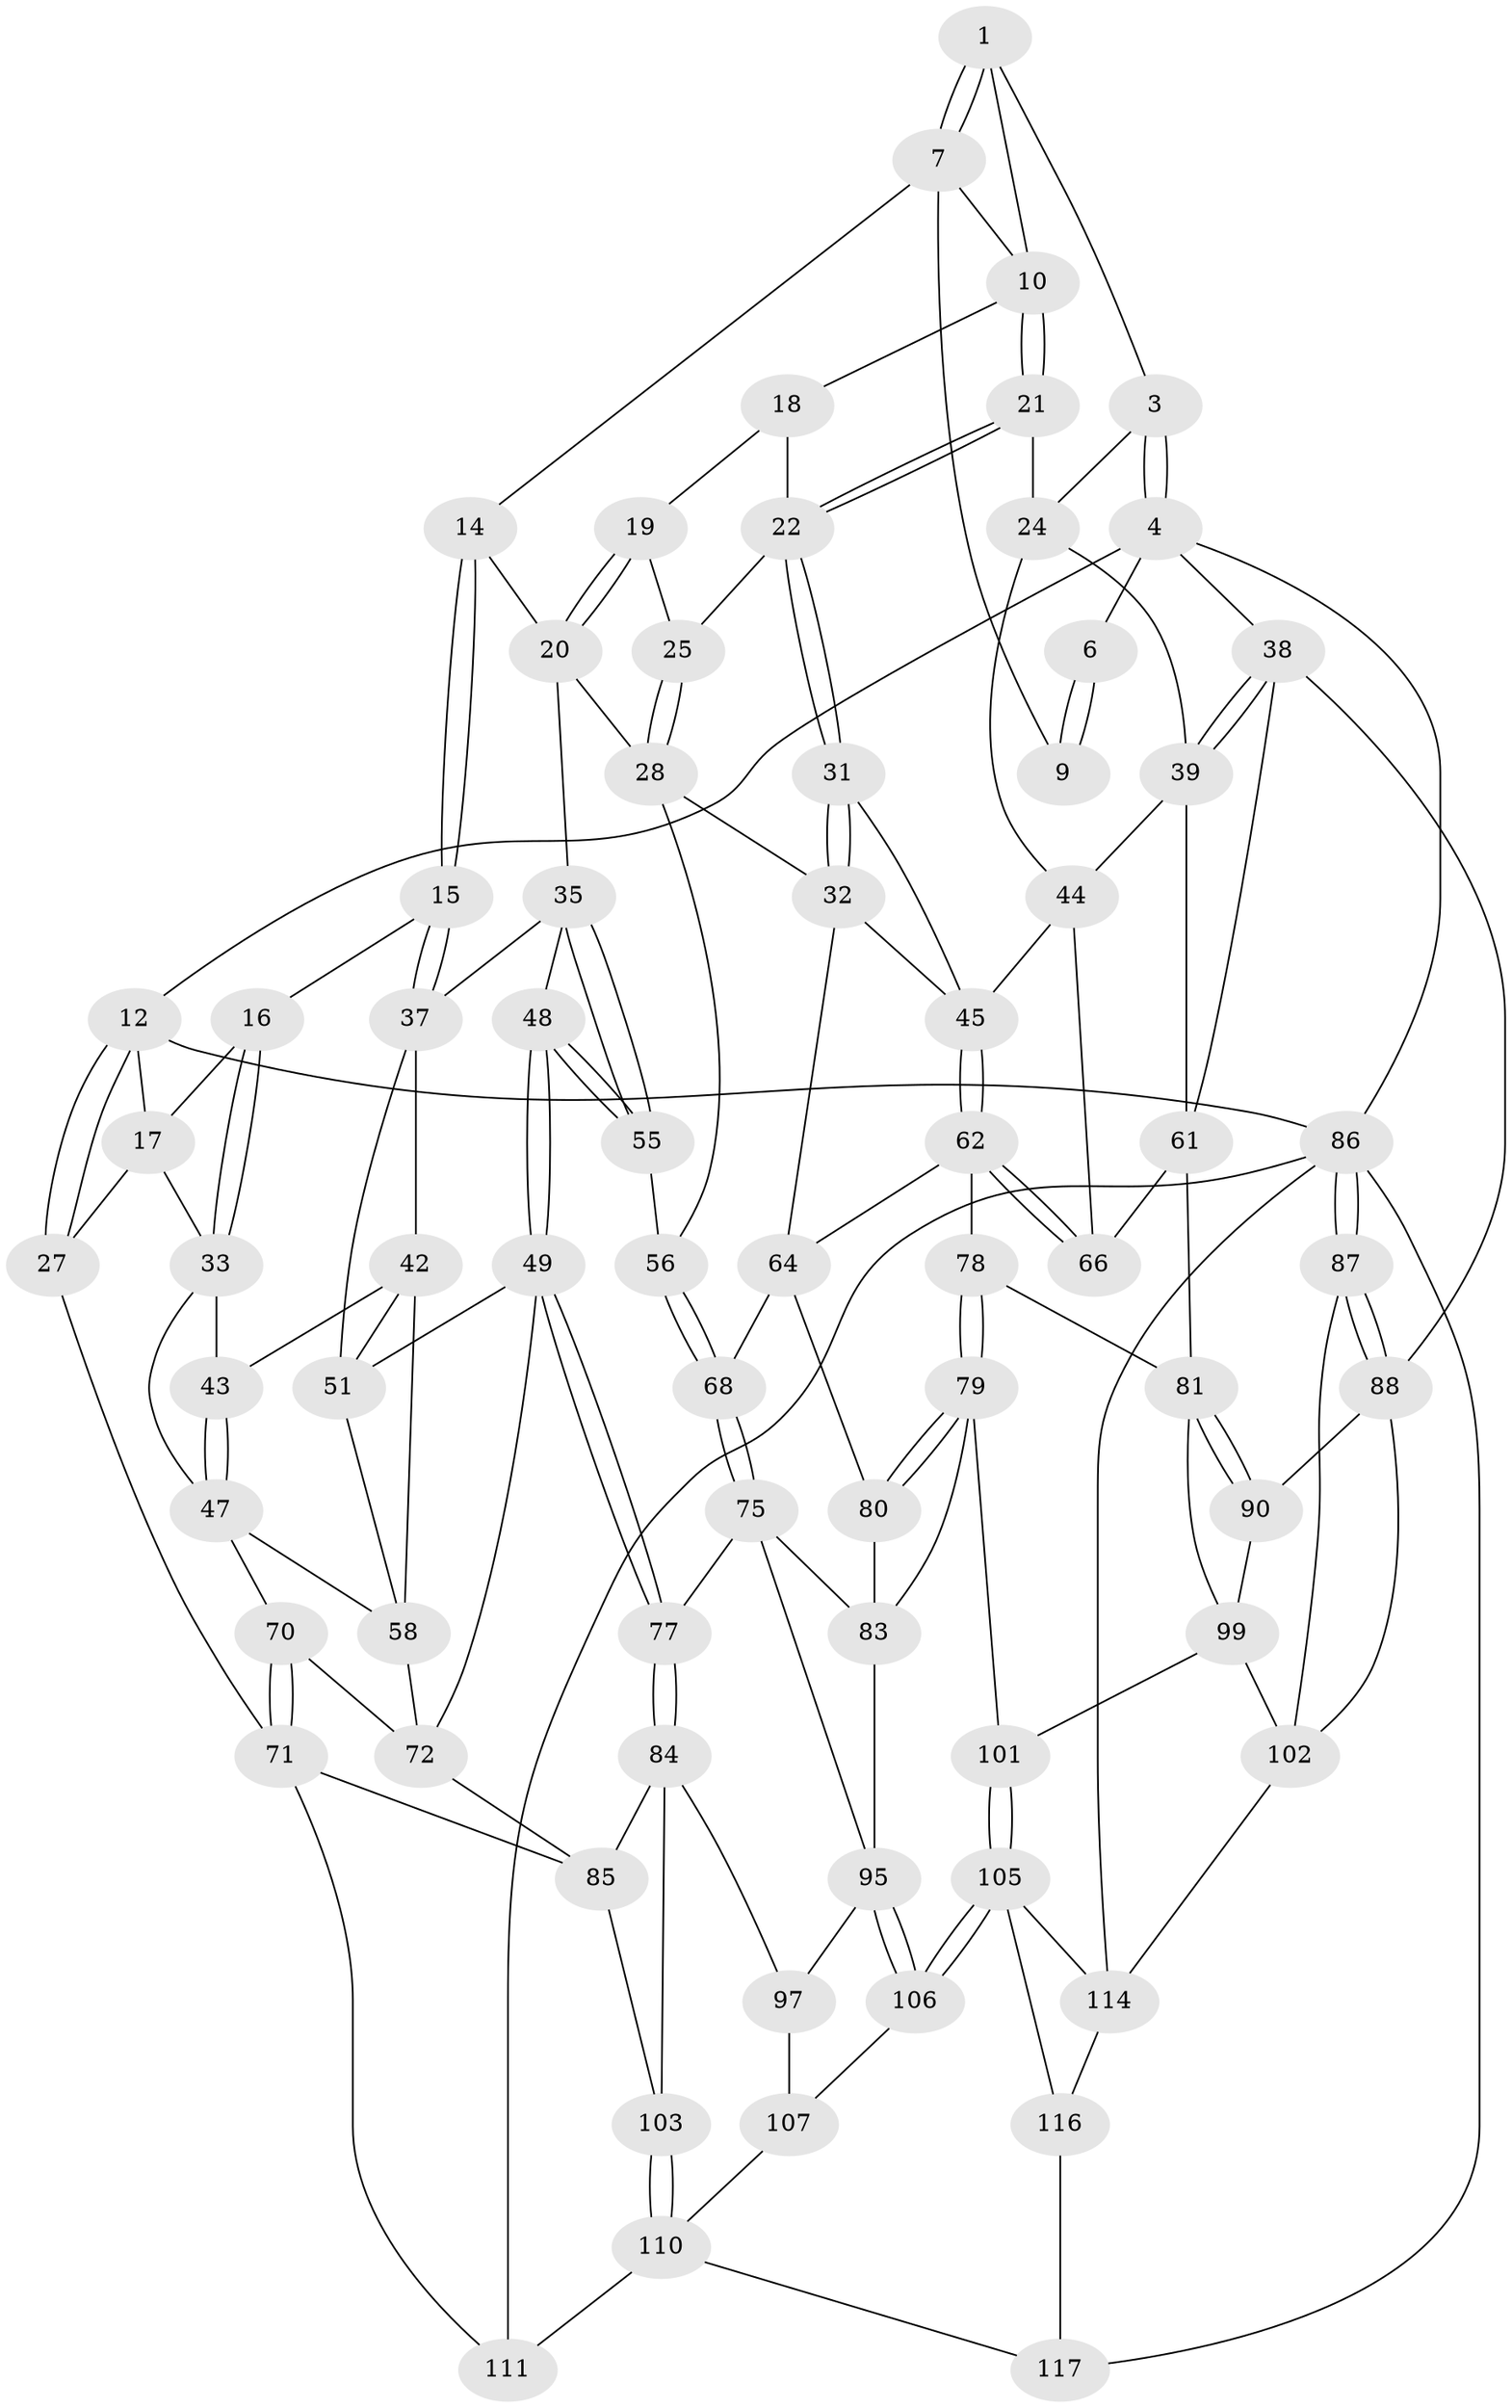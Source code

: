 // original degree distribution, {3: 0.025, 4: 0.2, 5: 0.575, 6: 0.2}
// Generated by graph-tools (version 1.1) at 2025/11/02/27/25 16:11:51]
// undirected, 74 vertices, 166 edges
graph export_dot {
graph [start="1"]
  node [color=gray90,style=filled];
  1 [pos="+0.8129833969706145+0.009586044722668106",super="+2"];
  3 [pos="+0.9954357833214137+0.15416527287724183"];
  4 [pos="+1+0.12043863380423359",super="+5"];
  6 [pos="+0.7541123254772908+0"];
  7 [pos="+0.6941442176537431+0.12126442324344615",super="+8"];
  9 [pos="+0.47921741633791143+0"];
  10 [pos="+0.78089484518283+0.16295742554594467",super="+11"];
  12 [pos="+0+0",super="+13"];
  14 [pos="+0.433469949079205+0.15504309461569973"];
  15 [pos="+0.3614832518209555+0.201231195697871"];
  16 [pos="+0.2450800435605487+0.19887090241069524"];
  17 [pos="+0.19985279437846337+0.17012836316916696",super="+26"];
  18 [pos="+0.6787674746486242+0.16909601264186316"];
  19 [pos="+0.589723295064726+0.1955096911944509"];
  20 [pos="+0.44375106981725365+0.1638610770424697",super="+30"];
  21 [pos="+0.8137309580959511+0.2641173014748463"];
  22 [pos="+0.8067471302954156+0.2687583844814198",super="+23"];
  24 [pos="+0.8650866878148827+0.2583319901965987",super="+40"];
  25 [pos="+0.6510550614988855+0.2694209469115994"];
  27 [pos="+0+0.23364183649396897"];
  28 [pos="+0.6268913908659122+0.38658199368572627",super="+29"];
  31 [pos="+0.757750677211394+0.36174149236954456"];
  32 [pos="+0.627995884128281+0.38672406619959404",super="+54"];
  33 [pos="+0.1704374993497901+0.34046523215610935",super="+34"];
  35 [pos="+0.44547963420319175+0.41192460719686314",super="+36"];
  37 [pos="+0.3486241964367017+0.36100119094891925",super="+41"];
  38 [pos="+1+0.3720518504320386",super="+60"];
  39 [pos="+0.9818979503451185+0.38946071951079336",super="+52"];
  42 [pos="+0.21977911536206596+0.40234122290566066",super="+57"];
  43 [pos="+0.17769573172105602+0.3561065223098314"];
  44 [pos="+0.8733162055533861+0.4377524847900188",super="+53"];
  45 [pos="+0.8236130501264093+0.4283740853660488",super="+46"];
  47 [pos="+0.08870019408094575+0.4751992665252278",super="+59"];
  48 [pos="+0.37382293517766746+0.5673479406878661"];
  49 [pos="+0.3612562713524588+0.5821803677512164",super="+50"];
  51 [pos="+0.2615868410596923+0.48572491128668077",super="+65"];
  55 [pos="+0.4915162576637863+0.49402782595309774"];
  56 [pos="+0.553590924908669+0.49777887444568497"];
  58 [pos="+0.09984096677986484+0.49346792360837766",super="+69"];
  61 [pos="+1+0.5567853769224991",super="+73"];
  62 [pos="+0.7726686242272516+0.5443449464331992",super="+63"];
  64 [pos="+0.7380927460868582+0.5415577780114682",super="+67"];
  66 [pos="+0.9055136080408892+0.592380818406908"];
  68 [pos="+0.5673711591260874+0.5248714062349971"];
  70 [pos="+0+0.6038457590187537"];
  71 [pos="+0+0.6471349688980762",super="+92"];
  72 [pos="+0.1482071154586645+0.5842172844210947",super="+74"];
  75 [pos="+0.49966470302912325+0.6761882351171246",super="+76"];
  77 [pos="+0.3606181387294482+0.5881224485576675"];
  78 [pos="+0.7220348629484533+0.6702869636420599"];
  79 [pos="+0.6774088214076883+0.6929754530824711",super="+93"];
  80 [pos="+0.6300952540129255+0.6332321492390395"];
  81 [pos="+0.9054315490477438+0.6002145597201609",super="+82"];
  83 [pos="+0.5040742501147204+0.6767421039187964",super="+94"];
  84 [pos="+0.26059063128031623+0.7044074006277348",super="+98"];
  85 [pos="+0.19202737109900078+0.7019274717262554",super="+91"];
  86 [pos="+1+1",super="+112"];
  87 [pos="+1+0.942444631739071"];
  88 [pos="+1+0.8778476849118556",super="+89"];
  90 [pos="+0.9531168943489837+0.7149649186280599"];
  95 [pos="+0.5352883159025023+0.7953856097010218",super="+96"];
  97 [pos="+0.4498070828324254+0.8014927419393859",super="+108"];
  99 [pos="+0.8311804985398834+0.762527086105391",super="+100"];
  101 [pos="+0.6755270398450268+0.7884774163702875"];
  102 [pos="+0.8403562435781754+0.8330970093245834",super="+113"];
  103 [pos="+0.26284366381201296+1",super="+104"];
  105 [pos="+0.6442215802969705+0.9174486527312008",super="+115"];
  106 [pos="+0.6072613216693461+0.9029148810948197"];
  107 [pos="+0.5751135204733049+0.9028374787899185",super="+109"];
  110 [pos="+0.3136253778461127+1",super="+118"];
  111 [pos="+0+0.8752305806753564",super="+120"];
  114 [pos="+0.8311718419783449+0.9044838273868154",super="+119"];
  116 [pos="+0.6096604517705166+1"];
  117 [pos="+0.31844902976304795+1"];
  1 -- 7;
  1 -- 7;
  1 -- 10;
  1 -- 3;
  3 -- 4;
  3 -- 4;
  3 -- 24;
  4 -- 38;
  4 -- 12;
  4 -- 86;
  4 -- 6;
  6 -- 9;
  6 -- 9;
  7 -- 9;
  7 -- 14;
  7 -- 10;
  10 -- 21;
  10 -- 21;
  10 -- 18;
  12 -- 27;
  12 -- 27;
  12 -- 86;
  12 -- 17;
  14 -- 15;
  14 -- 15;
  14 -- 20;
  15 -- 16;
  15 -- 37;
  15 -- 37;
  16 -- 17;
  16 -- 33;
  16 -- 33;
  17 -- 27;
  17 -- 33;
  18 -- 19;
  18 -- 22;
  19 -- 20;
  19 -- 20;
  19 -- 25;
  20 -- 35;
  20 -- 28;
  21 -- 22;
  21 -- 22;
  21 -- 24;
  22 -- 31;
  22 -- 31;
  22 -- 25;
  24 -- 44;
  24 -- 39;
  25 -- 28;
  25 -- 28;
  27 -- 71;
  28 -- 32;
  28 -- 56;
  31 -- 32;
  31 -- 32;
  31 -- 45;
  32 -- 64;
  32 -- 45;
  33 -- 43;
  33 -- 47;
  35 -- 55;
  35 -- 55;
  35 -- 48;
  35 -- 37;
  37 -- 42;
  37 -- 51;
  38 -- 39;
  38 -- 39;
  38 -- 88;
  38 -- 61;
  39 -- 44;
  39 -- 61;
  42 -- 43;
  42 -- 51;
  42 -- 58;
  43 -- 47;
  43 -- 47;
  44 -- 45;
  44 -- 66;
  45 -- 62;
  45 -- 62;
  47 -- 58;
  47 -- 70;
  48 -- 49;
  48 -- 49;
  48 -- 55;
  48 -- 55;
  49 -- 77;
  49 -- 77;
  49 -- 72;
  49 -- 51;
  51 -- 58;
  55 -- 56;
  56 -- 68;
  56 -- 68;
  58 -- 72;
  61 -- 81;
  61 -- 66;
  62 -- 66;
  62 -- 66;
  62 -- 64;
  62 -- 78;
  64 -- 80;
  64 -- 68;
  68 -- 75;
  68 -- 75;
  70 -- 71;
  70 -- 71;
  70 -- 72;
  71 -- 111;
  71 -- 85;
  72 -- 85;
  75 -- 83;
  75 -- 77;
  75 -- 95;
  77 -- 84;
  77 -- 84;
  78 -- 79;
  78 -- 79;
  78 -- 81;
  79 -- 80;
  79 -- 80;
  79 -- 101;
  79 -- 83;
  80 -- 83;
  81 -- 90;
  81 -- 90;
  81 -- 99;
  83 -- 95;
  84 -- 85;
  84 -- 97;
  84 -- 103;
  85 -- 103;
  86 -- 87;
  86 -- 87;
  86 -- 117;
  86 -- 111;
  86 -- 114;
  87 -- 88;
  87 -- 88;
  87 -- 102;
  88 -- 90;
  88 -- 102;
  90 -- 99;
  95 -- 106;
  95 -- 106;
  95 -- 97;
  97 -- 107 [weight=2];
  99 -- 101;
  99 -- 102;
  101 -- 105;
  101 -- 105;
  102 -- 114;
  103 -- 110;
  103 -- 110;
  105 -- 106;
  105 -- 106;
  105 -- 114;
  105 -- 116;
  106 -- 107;
  107 -- 110;
  110 -- 117;
  110 -- 111;
  114 -- 116;
  116 -- 117;
}

